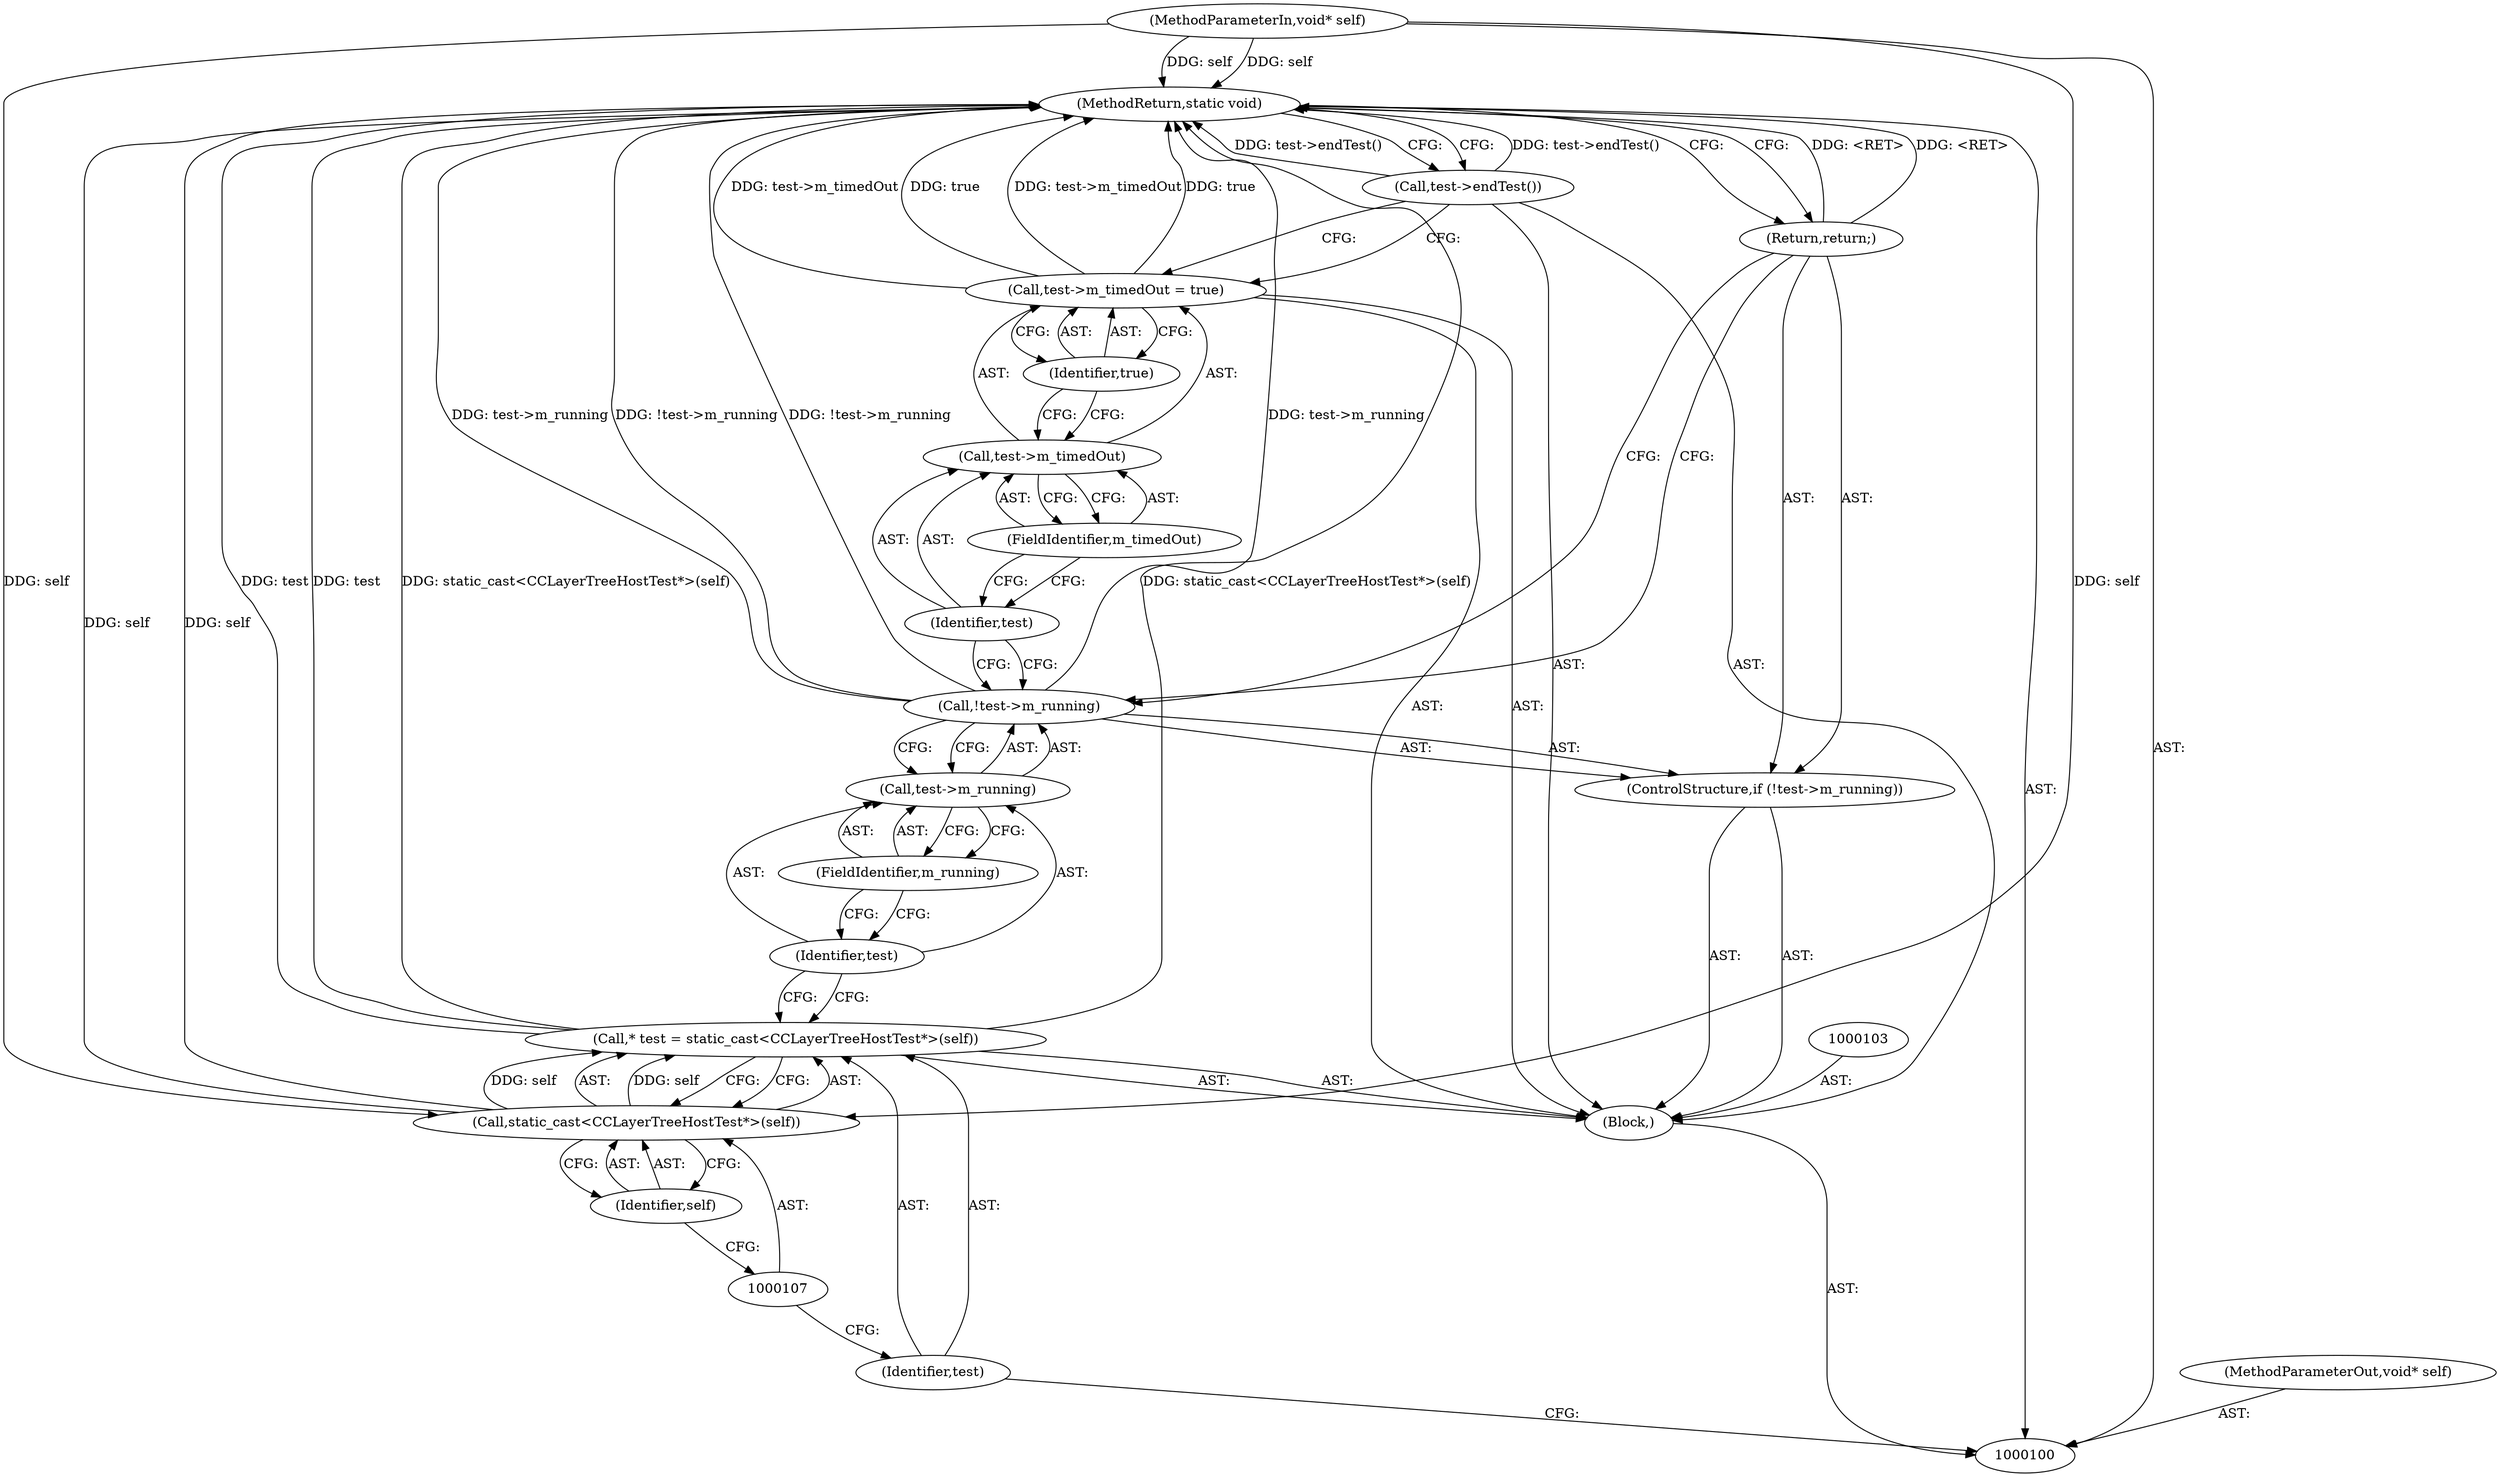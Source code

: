 digraph "1_Chrome_88c4913f11967abfd08a8b22b4423710322ac49b_10" {
"1000101" [label="(MethodParameterIn,void* self)"];
"1000150" [label="(MethodParameterOut,void* self)"];
"1000121" [label="(MethodReturn,static void)"];
"1000102" [label="(Block,)"];
"1000104" [label="(Call,* test = static_cast<CCLayerTreeHostTest*>(self))"];
"1000105" [label="(Identifier,test)"];
"1000106" [label="(Call,static_cast<CCLayerTreeHostTest*>(self))"];
"1000108" [label="(Identifier,self)"];
"1000110" [label="(Call,!test->m_running)"];
"1000111" [label="(Call,test->m_running)"];
"1000112" [label="(Identifier,test)"];
"1000113" [label="(FieldIdentifier,m_running)"];
"1000109" [label="(ControlStructure,if (!test->m_running))"];
"1000114" [label="(Return,return;)"];
"1000118" [label="(FieldIdentifier,m_timedOut)"];
"1000119" [label="(Identifier,true)"];
"1000115" [label="(Call,test->m_timedOut = true)"];
"1000116" [label="(Call,test->m_timedOut)"];
"1000117" [label="(Identifier,test)"];
"1000120" [label="(Call,test->endTest())"];
"1000101" -> "1000100"  [label="AST: "];
"1000101" -> "1000121"  [label="DDG: self"];
"1000101" -> "1000106"  [label="DDG: self"];
"1000150" -> "1000100"  [label="AST: "];
"1000121" -> "1000100"  [label="AST: "];
"1000121" -> "1000114"  [label="CFG: "];
"1000121" -> "1000120"  [label="CFG: "];
"1000106" -> "1000121"  [label="DDG: self"];
"1000104" -> "1000121"  [label="DDG: test"];
"1000104" -> "1000121"  [label="DDG: static_cast<CCLayerTreeHostTest*>(self)"];
"1000115" -> "1000121"  [label="DDG: true"];
"1000115" -> "1000121"  [label="DDG: test->m_timedOut"];
"1000101" -> "1000121"  [label="DDG: self"];
"1000110" -> "1000121"  [label="DDG: !test->m_running"];
"1000110" -> "1000121"  [label="DDG: test->m_running"];
"1000120" -> "1000121"  [label="DDG: test->endTest()"];
"1000114" -> "1000121"  [label="DDG: <RET>"];
"1000102" -> "1000100"  [label="AST: "];
"1000103" -> "1000102"  [label="AST: "];
"1000104" -> "1000102"  [label="AST: "];
"1000109" -> "1000102"  [label="AST: "];
"1000115" -> "1000102"  [label="AST: "];
"1000120" -> "1000102"  [label="AST: "];
"1000104" -> "1000102"  [label="AST: "];
"1000104" -> "1000106"  [label="CFG: "];
"1000105" -> "1000104"  [label="AST: "];
"1000106" -> "1000104"  [label="AST: "];
"1000112" -> "1000104"  [label="CFG: "];
"1000104" -> "1000121"  [label="DDG: test"];
"1000104" -> "1000121"  [label="DDG: static_cast<CCLayerTreeHostTest*>(self)"];
"1000106" -> "1000104"  [label="DDG: self"];
"1000105" -> "1000104"  [label="AST: "];
"1000105" -> "1000100"  [label="CFG: "];
"1000107" -> "1000105"  [label="CFG: "];
"1000106" -> "1000104"  [label="AST: "];
"1000106" -> "1000108"  [label="CFG: "];
"1000107" -> "1000106"  [label="AST: "];
"1000108" -> "1000106"  [label="AST: "];
"1000104" -> "1000106"  [label="CFG: "];
"1000106" -> "1000121"  [label="DDG: self"];
"1000106" -> "1000104"  [label="DDG: self"];
"1000101" -> "1000106"  [label="DDG: self"];
"1000108" -> "1000106"  [label="AST: "];
"1000108" -> "1000107"  [label="CFG: "];
"1000106" -> "1000108"  [label="CFG: "];
"1000110" -> "1000109"  [label="AST: "];
"1000110" -> "1000111"  [label="CFG: "];
"1000111" -> "1000110"  [label="AST: "];
"1000114" -> "1000110"  [label="CFG: "];
"1000117" -> "1000110"  [label="CFG: "];
"1000110" -> "1000121"  [label="DDG: !test->m_running"];
"1000110" -> "1000121"  [label="DDG: test->m_running"];
"1000111" -> "1000110"  [label="AST: "];
"1000111" -> "1000113"  [label="CFG: "];
"1000112" -> "1000111"  [label="AST: "];
"1000113" -> "1000111"  [label="AST: "];
"1000110" -> "1000111"  [label="CFG: "];
"1000112" -> "1000111"  [label="AST: "];
"1000112" -> "1000104"  [label="CFG: "];
"1000113" -> "1000112"  [label="CFG: "];
"1000113" -> "1000111"  [label="AST: "];
"1000113" -> "1000112"  [label="CFG: "];
"1000111" -> "1000113"  [label="CFG: "];
"1000109" -> "1000102"  [label="AST: "];
"1000110" -> "1000109"  [label="AST: "];
"1000114" -> "1000109"  [label="AST: "];
"1000114" -> "1000109"  [label="AST: "];
"1000114" -> "1000110"  [label="CFG: "];
"1000121" -> "1000114"  [label="CFG: "];
"1000114" -> "1000121"  [label="DDG: <RET>"];
"1000118" -> "1000116"  [label="AST: "];
"1000118" -> "1000117"  [label="CFG: "];
"1000116" -> "1000118"  [label="CFG: "];
"1000119" -> "1000115"  [label="AST: "];
"1000119" -> "1000116"  [label="CFG: "];
"1000115" -> "1000119"  [label="CFG: "];
"1000115" -> "1000102"  [label="AST: "];
"1000115" -> "1000119"  [label="CFG: "];
"1000116" -> "1000115"  [label="AST: "];
"1000119" -> "1000115"  [label="AST: "];
"1000120" -> "1000115"  [label="CFG: "];
"1000115" -> "1000121"  [label="DDG: true"];
"1000115" -> "1000121"  [label="DDG: test->m_timedOut"];
"1000116" -> "1000115"  [label="AST: "];
"1000116" -> "1000118"  [label="CFG: "];
"1000117" -> "1000116"  [label="AST: "];
"1000118" -> "1000116"  [label="AST: "];
"1000119" -> "1000116"  [label="CFG: "];
"1000117" -> "1000116"  [label="AST: "];
"1000117" -> "1000110"  [label="CFG: "];
"1000118" -> "1000117"  [label="CFG: "];
"1000120" -> "1000102"  [label="AST: "];
"1000120" -> "1000115"  [label="CFG: "];
"1000121" -> "1000120"  [label="CFG: "];
"1000120" -> "1000121"  [label="DDG: test->endTest()"];
}
